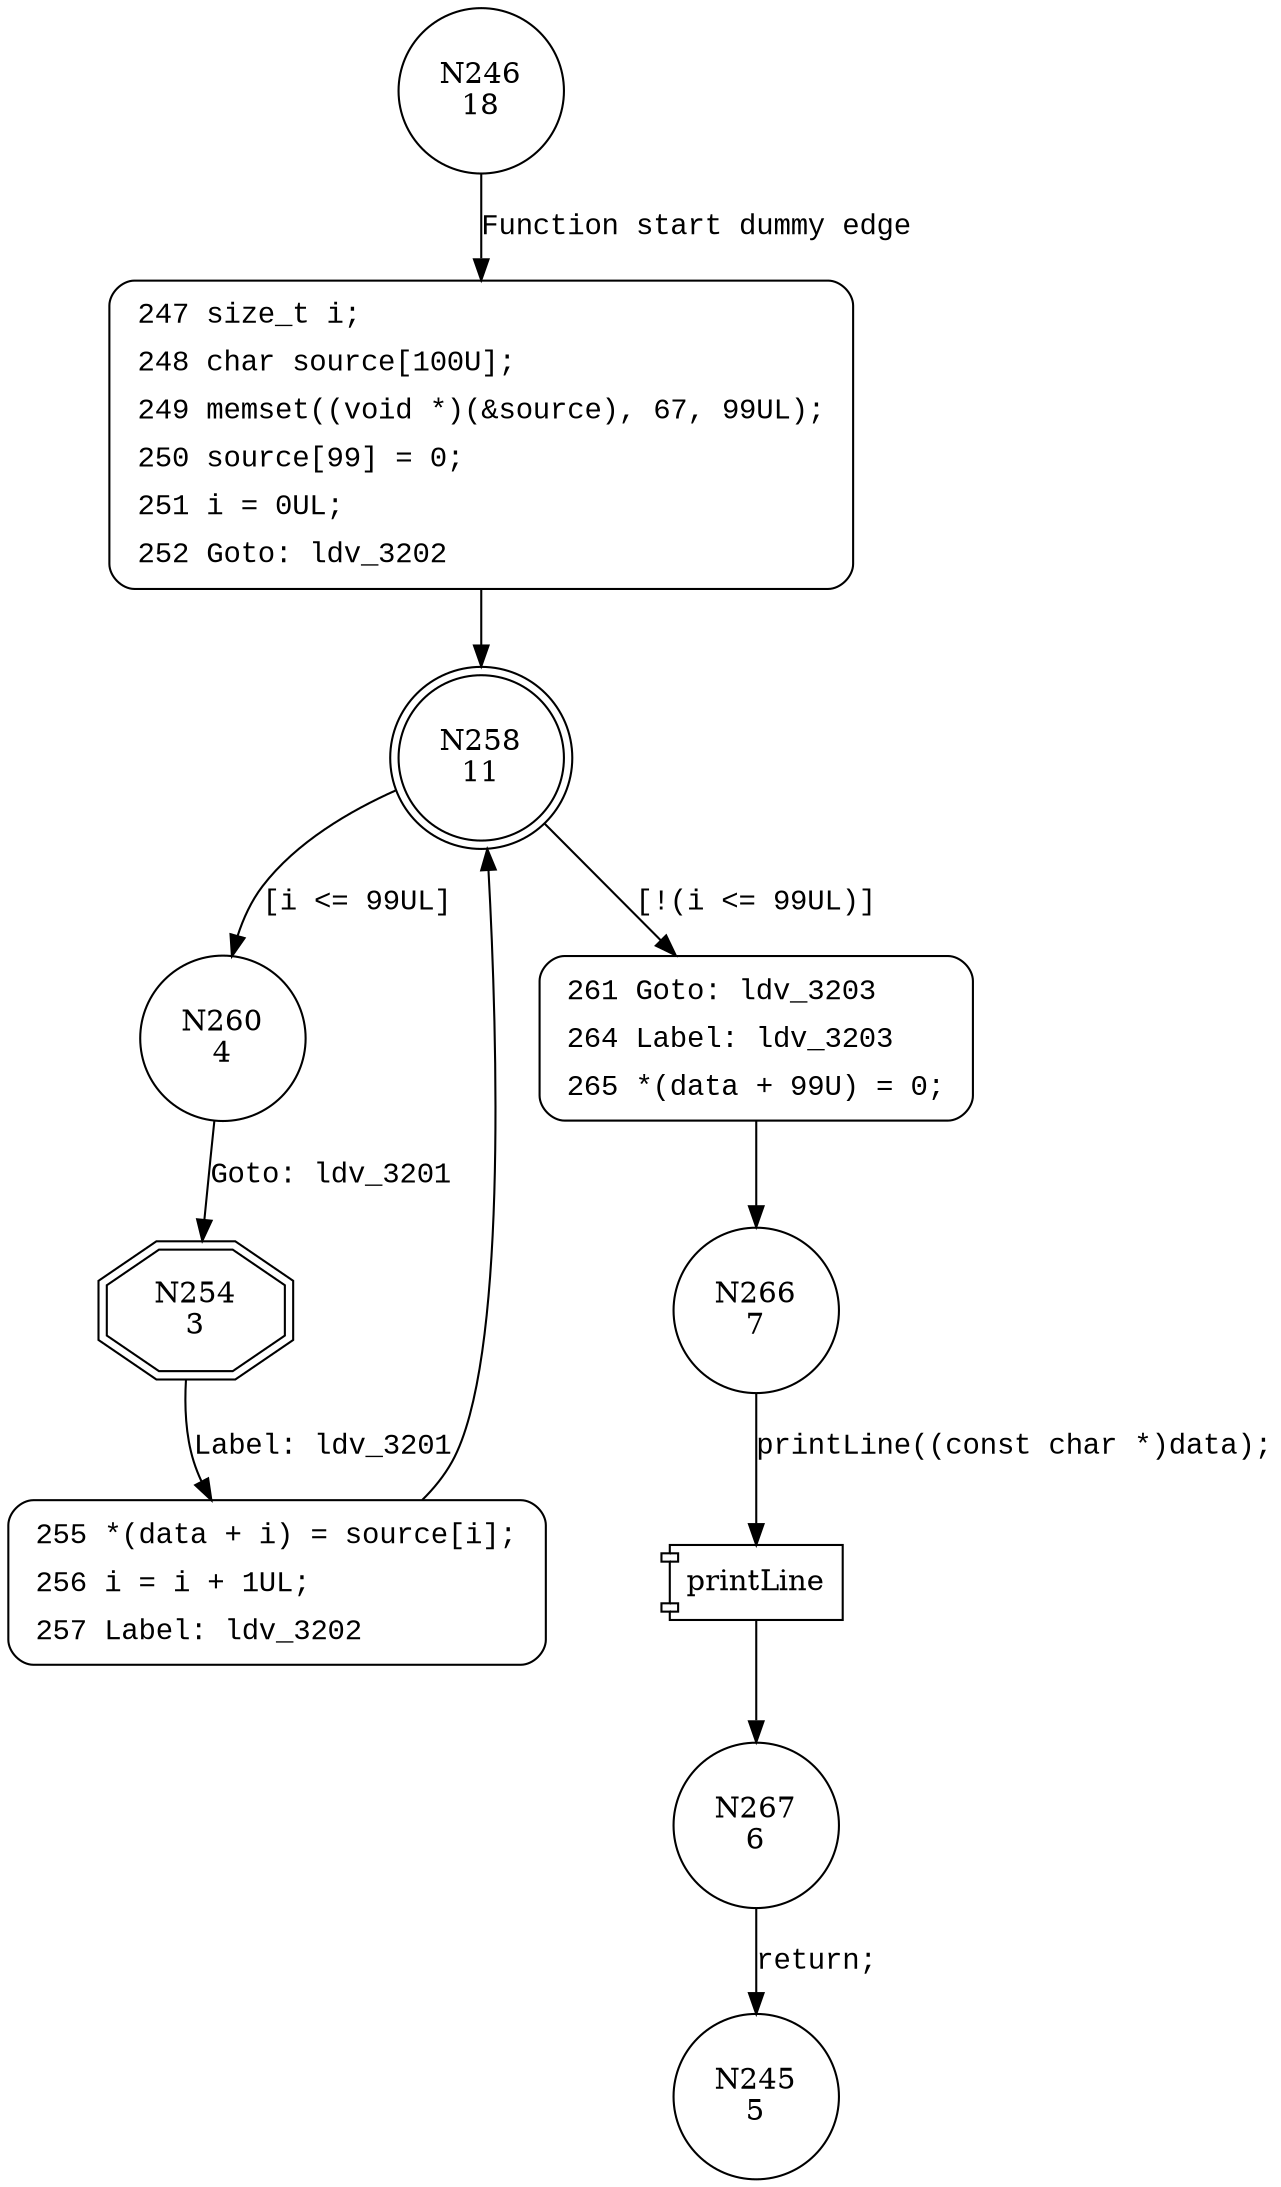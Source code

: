 digraph CWE121_Stack_Based_Buffer_Overflow__CWE805_char_alloca_loop_41_goodG2BSink {
246 [shape="circle" label="N246\n18"]
247 [shape="circle" label="N247\n17"]
258 [shape="doublecircle" label="N258\n11"]
260 [shape="circle" label="N260\n4"]
261 [shape="circle" label="N261\n10"]
266 [shape="circle" label="N266\n7"]
267 [shape="circle" label="N267\n6"]
254 [shape="doubleoctagon" label="N254\n3"]
255 [shape="circle" label="N255\n2"]
245 [shape="circle" label="N245\n5"]
247 [style="filled,bold" penwidth="1" fillcolor="white" fontname="Courier New" shape="Mrecord" label=<<table border="0" cellborder="0" cellpadding="3" bgcolor="white"><tr><td align="right">247</td><td align="left">size_t i;</td></tr><tr><td align="right">248</td><td align="left">char source[100U];</td></tr><tr><td align="right">249</td><td align="left">memset((void *)(&amp;source), 67, 99UL);</td></tr><tr><td align="right">250</td><td align="left">source[99] = 0;</td></tr><tr><td align="right">251</td><td align="left">i = 0UL;</td></tr><tr><td align="right">252</td><td align="left">Goto: ldv_3202</td></tr></table>>]
247 -> 258[label=""]
261 [style="filled,bold" penwidth="1" fillcolor="white" fontname="Courier New" shape="Mrecord" label=<<table border="0" cellborder="0" cellpadding="3" bgcolor="white"><tr><td align="right">261</td><td align="left">Goto: ldv_3203</td></tr><tr><td align="right">264</td><td align="left">Label: ldv_3203</td></tr><tr><td align="right">265</td><td align="left">*(data + 99U) = 0;</td></tr></table>>]
261 -> 266[label=""]
255 [style="filled,bold" penwidth="1" fillcolor="white" fontname="Courier New" shape="Mrecord" label=<<table border="0" cellborder="0" cellpadding="3" bgcolor="white"><tr><td align="right">255</td><td align="left">*(data + i) = source[i];</td></tr><tr><td align="right">256</td><td align="left">i = i + 1UL;</td></tr><tr><td align="right">257</td><td align="left">Label: ldv_3202</td></tr></table>>]
255 -> 258[label=""]
246 -> 247 [label="Function start dummy edge" fontname="Courier New"]
258 -> 260 [label="[i <= 99UL]" fontname="Courier New"]
258 -> 261 [label="[!(i <= 99UL)]" fontname="Courier New"]
100013 [shape="component" label="printLine"]
266 -> 100013 [label="printLine((const char *)data);" fontname="Courier New"]
100013 -> 267 [label="" fontname="Courier New"]
260 -> 254 [label="Goto: ldv_3201" fontname="Courier New"]
254 -> 255 [label="Label: ldv_3201" fontname="Courier New"]
267 -> 245 [label="return;" fontname="Courier New"]
}